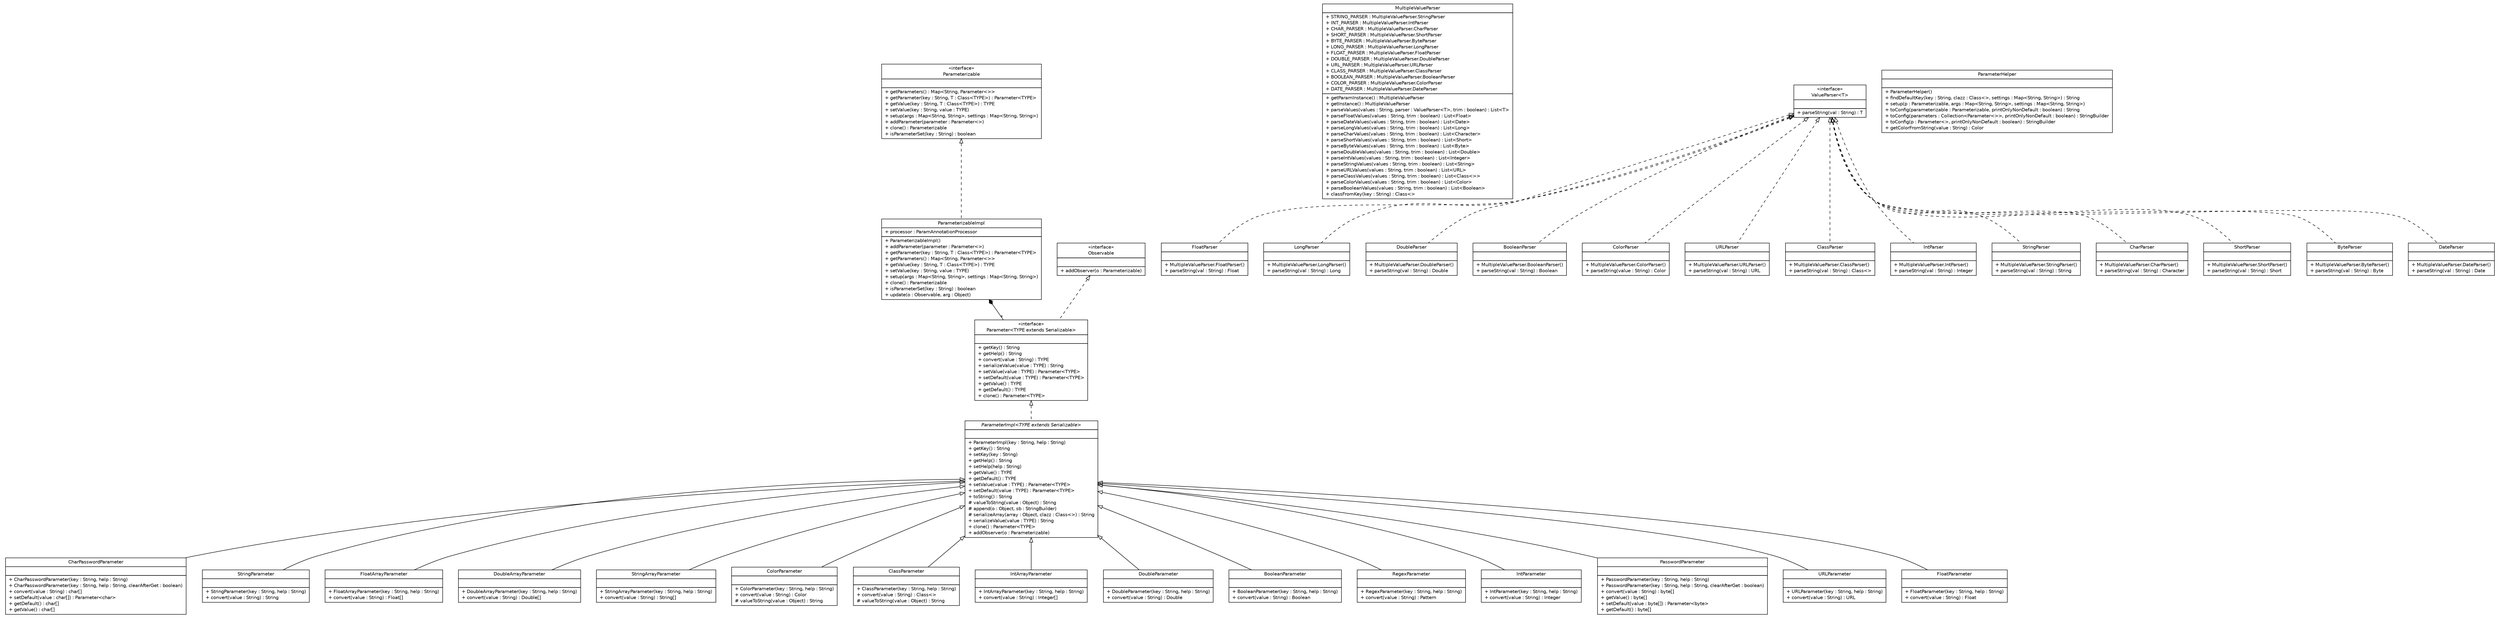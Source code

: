 #!/usr/local/bin/dot
#
# Class diagram 
# Generated by UMLGraph version R5_6 (http://www.umlgraph.org/)
#

digraph G {
	edge [fontname="Helvetica",fontsize=10,labelfontname="Helvetica",labelfontsize=10];
	node [fontname="Helvetica",fontsize=10,shape=plaintext];
	nodesep=0.25;
	ranksep=0.5;
	// com.vectorprint.configuration.parameters.ParameterImpl<TYPE extends java.io.Serializable>
	c0 [label=<<table title="com.vectorprint.configuration.parameters.ParameterImpl" border="0" cellborder="1" cellspacing="0" cellpadding="2" port="p" href="./ParameterImpl.html">
		<tr><td><table border="0" cellspacing="0" cellpadding="1">
<tr><td align="center" balign="center"><font face="Helvetica-Oblique"> ParameterImpl&lt;TYPE extends Serializable&gt; </font></td></tr>
		</table></td></tr>
		<tr><td><table border="0" cellspacing="0" cellpadding="1">
<tr><td align="left" balign="left">  </td></tr>
		</table></td></tr>
		<tr><td><table border="0" cellspacing="0" cellpadding="1">
<tr><td align="left" balign="left"> + ParameterImpl(key : String, help : String) </td></tr>
<tr><td align="left" balign="left"> + getKey() : String </td></tr>
<tr><td align="left" balign="left"> + setKey(key : String) </td></tr>
<tr><td align="left" balign="left"> + getHelp() : String </td></tr>
<tr><td align="left" balign="left"> + setHelp(help : String) </td></tr>
<tr><td align="left" balign="left"> + getValue() : TYPE </td></tr>
<tr><td align="left" balign="left"> + getDefault() : TYPE </td></tr>
<tr><td align="left" balign="left"> + setValue(value : TYPE) : Parameter&lt;TYPE&gt; </td></tr>
<tr><td align="left" balign="left"> + setDefault(value : TYPE) : Parameter&lt;TYPE&gt; </td></tr>
<tr><td align="left" balign="left"> + toString() : String </td></tr>
<tr><td align="left" balign="left"> # valueToString(value : Object) : String </td></tr>
<tr><td align="left" balign="left"> # append(o : Object, sb : StringBuilder) </td></tr>
<tr><td align="left" balign="left"> # serializeArray(array : Object, clazz : Class&lt;&gt;) : String </td></tr>
<tr><td align="left" balign="left"> + serializeValue(value : TYPE) : String </td></tr>
<tr><td align="left" balign="left"> + clone() : Parameter&lt;TYPE&gt; </td></tr>
<tr><td align="left" balign="left"> + addObserver(o : Parameterizable) </td></tr>
		</table></td></tr>
		</table>>, URL="./ParameterImpl.html", fontname="Helvetica", fontcolor="black", fontsize=10.0];
	// com.vectorprint.configuration.parameters.CharPasswordParameter
	c1 [label=<<table title="com.vectorprint.configuration.parameters.CharPasswordParameter" border="0" cellborder="1" cellspacing="0" cellpadding="2" port="p" href="./CharPasswordParameter.html">
		<tr><td><table border="0" cellspacing="0" cellpadding="1">
<tr><td align="center" balign="center"> CharPasswordParameter </td></tr>
		</table></td></tr>
		<tr><td><table border="0" cellspacing="0" cellpadding="1">
<tr><td align="left" balign="left">  </td></tr>
		</table></td></tr>
		<tr><td><table border="0" cellspacing="0" cellpadding="1">
<tr><td align="left" balign="left"> + CharPasswordParameter(key : String, help : String) </td></tr>
<tr><td align="left" balign="left"> + CharPasswordParameter(key : String, help : String, clearAfterGet : boolean) </td></tr>
<tr><td align="left" balign="left"> + convert(value : String) : char[] </td></tr>
<tr><td align="left" balign="left"> + setDefault(value : char[]) : Parameter&lt;char&gt; </td></tr>
<tr><td align="left" balign="left"> + getDefault() : char[] </td></tr>
<tr><td align="left" balign="left"> + getValue() : char[] </td></tr>
		</table></td></tr>
		</table>>, URL="./CharPasswordParameter.html", fontname="Helvetica", fontcolor="black", fontsize=10.0];
	// com.vectorprint.configuration.parameters.Parameter<TYPE extends java.io.Serializable>
	c2 [label=<<table title="com.vectorprint.configuration.parameters.Parameter" border="0" cellborder="1" cellspacing="0" cellpadding="2" port="p" href="./Parameter.html">
		<tr><td><table border="0" cellspacing="0" cellpadding="1">
<tr><td align="center" balign="center"> &#171;interface&#187; </td></tr>
<tr><td align="center" balign="center"> Parameter&lt;TYPE extends Serializable&gt; </td></tr>
		</table></td></tr>
		<tr><td><table border="0" cellspacing="0" cellpadding="1">
<tr><td align="left" balign="left">  </td></tr>
		</table></td></tr>
		<tr><td><table border="0" cellspacing="0" cellpadding="1">
<tr><td align="left" balign="left"> + getKey() : String </td></tr>
<tr><td align="left" balign="left"> + getHelp() : String </td></tr>
<tr><td align="left" balign="left"> + convert(value : String) : TYPE </td></tr>
<tr><td align="left" balign="left"> + serializeValue(value : TYPE) : String </td></tr>
<tr><td align="left" balign="left"> + setValue(value : TYPE) : Parameter&lt;TYPE&gt; </td></tr>
<tr><td align="left" balign="left"> + setDefault(value : TYPE) : Parameter&lt;TYPE&gt; </td></tr>
<tr><td align="left" balign="left"> + getValue() : TYPE </td></tr>
<tr><td align="left" balign="left"> + getDefault() : TYPE </td></tr>
<tr><td align="left" balign="left"> + clone() : Parameter&lt;TYPE&gt; </td></tr>
		</table></td></tr>
		</table>>, URL="./Parameter.html", fontname="Helvetica", fontcolor="black", fontsize=10.0];
	// com.vectorprint.configuration.parameters.StringParameter
	c3 [label=<<table title="com.vectorprint.configuration.parameters.StringParameter" border="0" cellborder="1" cellspacing="0" cellpadding="2" port="p" href="./StringParameter.html">
		<tr><td><table border="0" cellspacing="0" cellpadding="1">
<tr><td align="center" balign="center"> StringParameter </td></tr>
		</table></td></tr>
		<tr><td><table border="0" cellspacing="0" cellpadding="1">
<tr><td align="left" balign="left">  </td></tr>
		</table></td></tr>
		<tr><td><table border="0" cellspacing="0" cellpadding="1">
<tr><td align="left" balign="left"> + StringParameter(key : String, help : String) </td></tr>
<tr><td align="left" balign="left"> + convert(value : String) : String </td></tr>
		</table></td></tr>
		</table>>, URL="./StringParameter.html", fontname="Helvetica", fontcolor="black", fontsize=10.0];
	// com.vectorprint.configuration.parameters.FloatArrayParameter
	c4 [label=<<table title="com.vectorprint.configuration.parameters.FloatArrayParameter" border="0" cellborder="1" cellspacing="0" cellpadding="2" port="p" href="./FloatArrayParameter.html">
		<tr><td><table border="0" cellspacing="0" cellpadding="1">
<tr><td align="center" balign="center"> FloatArrayParameter </td></tr>
		</table></td></tr>
		<tr><td><table border="0" cellspacing="0" cellpadding="1">
<tr><td align="left" balign="left">  </td></tr>
		</table></td></tr>
		<tr><td><table border="0" cellspacing="0" cellpadding="1">
<tr><td align="left" balign="left"> + FloatArrayParameter(key : String, help : String) </td></tr>
<tr><td align="left" balign="left"> + convert(value : String) : Float[] </td></tr>
		</table></td></tr>
		</table>>, URL="./FloatArrayParameter.html", fontname="Helvetica", fontcolor="black", fontsize=10.0];
	// com.vectorprint.configuration.parameters.DoubleArrayParameter
	c5 [label=<<table title="com.vectorprint.configuration.parameters.DoubleArrayParameter" border="0" cellborder="1" cellspacing="0" cellpadding="2" port="p" href="./DoubleArrayParameter.html">
		<tr><td><table border="0" cellspacing="0" cellpadding="1">
<tr><td align="center" balign="center"> DoubleArrayParameter </td></tr>
		</table></td></tr>
		<tr><td><table border="0" cellspacing="0" cellpadding="1">
<tr><td align="left" balign="left">  </td></tr>
		</table></td></tr>
		<tr><td><table border="0" cellspacing="0" cellpadding="1">
<tr><td align="left" balign="left"> + DoubleArrayParameter(key : String, help : String) </td></tr>
<tr><td align="left" balign="left"> + convert(value : String) : Double[] </td></tr>
		</table></td></tr>
		</table>>, URL="./DoubleArrayParameter.html", fontname="Helvetica", fontcolor="black", fontsize=10.0];
	// com.vectorprint.configuration.parameters.ParameterizableImpl
	c6 [label=<<table title="com.vectorprint.configuration.parameters.ParameterizableImpl" border="0" cellborder="1" cellspacing="0" cellpadding="2" port="p" href="./ParameterizableImpl.html">
		<tr><td><table border="0" cellspacing="0" cellpadding="1">
<tr><td align="center" balign="center"> ParameterizableImpl </td></tr>
		</table></td></tr>
		<tr><td><table border="0" cellspacing="0" cellpadding="1">
<tr><td align="left" balign="left"> + processor : ParamAnnotationProcessor </td></tr>
		</table></td></tr>
		<tr><td><table border="0" cellspacing="0" cellpadding="1">
<tr><td align="left" balign="left"> + ParameterizableImpl() </td></tr>
<tr><td align="left" balign="left"> + addParameter(parameter : Parameter&lt;&gt;) </td></tr>
<tr><td align="left" balign="left"> + getParameter(key : String, T : Class&lt;TYPE&gt;) : Parameter&lt;TYPE&gt; </td></tr>
<tr><td align="left" balign="left"> + getParameters() : Map&lt;String, Parameter&lt;&gt;&gt; </td></tr>
<tr><td align="left" balign="left"> + getValue(key : String, T : Class&lt;TYPE&gt;) : TYPE </td></tr>
<tr><td align="left" balign="left"> + setValue(key : String, value : TYPE) </td></tr>
<tr><td align="left" balign="left"> + setup(args : Map&lt;String, String&gt;, settings : Map&lt;String, String&gt;) </td></tr>
<tr><td align="left" balign="left"> + clone() : Parameterizable </td></tr>
<tr><td align="left" balign="left"> + isParameterSet(key : String) : boolean </td></tr>
<tr><td align="left" balign="left"> + update(o : Observable, arg : Object) </td></tr>
		</table></td></tr>
		</table>>, URL="./ParameterizableImpl.html", fontname="Helvetica", fontcolor="black", fontsize=10.0];
	// com.vectorprint.configuration.parameters.MultipleValueParser
	c7 [label=<<table title="com.vectorprint.configuration.parameters.MultipleValueParser" border="0" cellborder="1" cellspacing="0" cellpadding="2" port="p" href="./MultipleValueParser.html">
		<tr><td><table border="0" cellspacing="0" cellpadding="1">
<tr><td align="center" balign="center"> MultipleValueParser </td></tr>
		</table></td></tr>
		<tr><td><table border="0" cellspacing="0" cellpadding="1">
<tr><td align="left" balign="left"> + STRING_PARSER : MultipleValueParser.StringParser </td></tr>
<tr><td align="left" balign="left"> + INT_PARSER : MultipleValueParser.IntParser </td></tr>
<tr><td align="left" balign="left"> + CHAR_PARSER : MultipleValueParser.CharParser </td></tr>
<tr><td align="left" balign="left"> + SHORT_PARSER : MultipleValueParser.ShortParser </td></tr>
<tr><td align="left" balign="left"> + BYTE_PARSER : MultipleValueParser.ByteParser </td></tr>
<tr><td align="left" balign="left"> + LONG_PARSER : MultipleValueParser.LongParser </td></tr>
<tr><td align="left" balign="left"> + FLOAT_PARSER : MultipleValueParser.FloatParser </td></tr>
<tr><td align="left" balign="left"> + DOUBLE_PARSER : MultipleValueParser.DoubleParser </td></tr>
<tr><td align="left" balign="left"> + URL_PARSER : MultipleValueParser.URLParser </td></tr>
<tr><td align="left" balign="left"> + CLASS_PARSER : MultipleValueParser.ClassParser </td></tr>
<tr><td align="left" balign="left"> + BOOLEAN_PARSER : MultipleValueParser.BooleanParser </td></tr>
<tr><td align="left" balign="left"> + COLOR_PARSER : MultipleValueParser.ColorParser </td></tr>
<tr><td align="left" balign="left"> + DATE_PARSER : MultipleValueParser.DateParser </td></tr>
		</table></td></tr>
		<tr><td><table border="0" cellspacing="0" cellpadding="1">
<tr><td align="left" balign="left"> + getParamInstance() : MultipleValueParser </td></tr>
<tr><td align="left" balign="left"> + getInstance() : MultipleValueParser </td></tr>
<tr><td align="left" balign="left"> + parseValues(values : String, parser : ValueParser&lt;T&gt;, trim : boolean) : List&lt;T&gt; </td></tr>
<tr><td align="left" balign="left"> + parseFloatValues(values : String, trim : boolean) : List&lt;Float&gt; </td></tr>
<tr><td align="left" balign="left"> + parseDateValues(values : String, trim : boolean) : List&lt;Date&gt; </td></tr>
<tr><td align="left" balign="left"> + parseLongValues(values : String, trim : boolean) : List&lt;Long&gt; </td></tr>
<tr><td align="left" balign="left"> + parseCharValues(values : String, trim : boolean) : List&lt;Character&gt; </td></tr>
<tr><td align="left" balign="left"> + parseShortValues(values : String, trim : boolean) : List&lt;Short&gt; </td></tr>
<tr><td align="left" balign="left"> + parseByteValues(values : String, trim : boolean) : List&lt;Byte&gt; </td></tr>
<tr><td align="left" balign="left"> + parseDoubleValues(values : String, trim : boolean) : List&lt;Double&gt; </td></tr>
<tr><td align="left" balign="left"> + parseIntValues(values : String, trim : boolean) : List&lt;Integer&gt; </td></tr>
<tr><td align="left" balign="left"> + parseStringValues(values : String, trim : boolean) : List&lt;String&gt; </td></tr>
<tr><td align="left" balign="left"> + parseURLValues(values : String, trim : boolean) : List&lt;URL&gt; </td></tr>
<tr><td align="left" balign="left"> + parseClassValues(values : String, trim : boolean) : List&lt;Class&lt;&gt;&gt; </td></tr>
<tr><td align="left" balign="left"> + parseColorValues(values : String, trim : boolean) : List&lt;Color&gt; </td></tr>
<tr><td align="left" balign="left"> + parseBooleanValues(values : String, trim : boolean) : List&lt;Boolean&gt; </td></tr>
<tr><td align="left" balign="left"> + classFromKey(key : String) : Class&lt;&gt; </td></tr>
		</table></td></tr>
		</table>>, URL="./MultipleValueParser.html", fontname="Helvetica", fontcolor="black", fontsize=10.0];
	// com.vectorprint.configuration.parameters.MultipleValueParser.FloatParser
	c8 [label=<<table title="com.vectorprint.configuration.parameters.MultipleValueParser.FloatParser" border="0" cellborder="1" cellspacing="0" cellpadding="2" port="p" href="./MultipleValueParser.FloatParser.html">
		<tr><td><table border="0" cellspacing="0" cellpadding="1">
<tr><td align="center" balign="center"> FloatParser </td></tr>
		</table></td></tr>
		<tr><td><table border="0" cellspacing="0" cellpadding="1">
<tr><td align="left" balign="left">  </td></tr>
		</table></td></tr>
		<tr><td><table border="0" cellspacing="0" cellpadding="1">
<tr><td align="left" balign="left"> + MultipleValueParser.FloatParser() </td></tr>
<tr><td align="left" balign="left"> + parseString(val : String) : Float </td></tr>
		</table></td></tr>
		</table>>, URL="./MultipleValueParser.FloatParser.html", fontname="Helvetica", fontcolor="black", fontsize=10.0];
	// com.vectorprint.configuration.parameters.MultipleValueParser.LongParser
	c9 [label=<<table title="com.vectorprint.configuration.parameters.MultipleValueParser.LongParser" border="0" cellborder="1" cellspacing="0" cellpadding="2" port="p" href="./MultipleValueParser.LongParser.html">
		<tr><td><table border="0" cellspacing="0" cellpadding="1">
<tr><td align="center" balign="center"> LongParser </td></tr>
		</table></td></tr>
		<tr><td><table border="0" cellspacing="0" cellpadding="1">
<tr><td align="left" balign="left">  </td></tr>
		</table></td></tr>
		<tr><td><table border="0" cellspacing="0" cellpadding="1">
<tr><td align="left" balign="left"> + MultipleValueParser.LongParser() </td></tr>
<tr><td align="left" balign="left"> + parseString(val : String) : Long </td></tr>
		</table></td></tr>
		</table>>, URL="./MultipleValueParser.LongParser.html", fontname="Helvetica", fontcolor="black", fontsize=10.0];
	// com.vectorprint.configuration.parameters.MultipleValueParser.DoubleParser
	c10 [label=<<table title="com.vectorprint.configuration.parameters.MultipleValueParser.DoubleParser" border="0" cellborder="1" cellspacing="0" cellpadding="2" port="p" href="./MultipleValueParser.DoubleParser.html">
		<tr><td><table border="0" cellspacing="0" cellpadding="1">
<tr><td align="center" balign="center"> DoubleParser </td></tr>
		</table></td></tr>
		<tr><td><table border="0" cellspacing="0" cellpadding="1">
<tr><td align="left" balign="left">  </td></tr>
		</table></td></tr>
		<tr><td><table border="0" cellspacing="0" cellpadding="1">
<tr><td align="left" balign="left"> + MultipleValueParser.DoubleParser() </td></tr>
<tr><td align="left" balign="left"> + parseString(val : String) : Double </td></tr>
		</table></td></tr>
		</table>>, URL="./MultipleValueParser.DoubleParser.html", fontname="Helvetica", fontcolor="black", fontsize=10.0];
	// com.vectorprint.configuration.parameters.MultipleValueParser.BooleanParser
	c11 [label=<<table title="com.vectorprint.configuration.parameters.MultipleValueParser.BooleanParser" border="0" cellborder="1" cellspacing="0" cellpadding="2" port="p" href="./MultipleValueParser.BooleanParser.html">
		<tr><td><table border="0" cellspacing="0" cellpadding="1">
<tr><td align="center" balign="center"> BooleanParser </td></tr>
		</table></td></tr>
		<tr><td><table border="0" cellspacing="0" cellpadding="1">
<tr><td align="left" balign="left">  </td></tr>
		</table></td></tr>
		<tr><td><table border="0" cellspacing="0" cellpadding="1">
<tr><td align="left" balign="left"> + MultipleValueParser.BooleanParser() </td></tr>
<tr><td align="left" balign="left"> + parseString(val : String) : Boolean </td></tr>
		</table></td></tr>
		</table>>, URL="./MultipleValueParser.BooleanParser.html", fontname="Helvetica", fontcolor="black", fontsize=10.0];
	// com.vectorprint.configuration.parameters.MultipleValueParser.ColorParser
	c12 [label=<<table title="com.vectorprint.configuration.parameters.MultipleValueParser.ColorParser" border="0" cellborder="1" cellspacing="0" cellpadding="2" port="p" href="./MultipleValueParser.ColorParser.html">
		<tr><td><table border="0" cellspacing="0" cellpadding="1">
<tr><td align="center" balign="center"> ColorParser </td></tr>
		</table></td></tr>
		<tr><td><table border="0" cellspacing="0" cellpadding="1">
<tr><td align="left" balign="left">  </td></tr>
		</table></td></tr>
		<tr><td><table border="0" cellspacing="0" cellpadding="1">
<tr><td align="left" balign="left"> + MultipleValueParser.ColorParser() </td></tr>
<tr><td align="left" balign="left"> + parseString(value : String) : Color </td></tr>
		</table></td></tr>
		</table>>, URL="./MultipleValueParser.ColorParser.html", fontname="Helvetica", fontcolor="black", fontsize=10.0];
	// com.vectorprint.configuration.parameters.MultipleValueParser.URLParser
	c13 [label=<<table title="com.vectorprint.configuration.parameters.MultipleValueParser.URLParser" border="0" cellborder="1" cellspacing="0" cellpadding="2" port="p" href="./MultipleValueParser.URLParser.html">
		<tr><td><table border="0" cellspacing="0" cellpadding="1">
<tr><td align="center" balign="center"> URLParser </td></tr>
		</table></td></tr>
		<tr><td><table border="0" cellspacing="0" cellpadding="1">
<tr><td align="left" balign="left">  </td></tr>
		</table></td></tr>
		<tr><td><table border="0" cellspacing="0" cellpadding="1">
<tr><td align="left" balign="left"> + MultipleValueParser.URLParser() </td></tr>
<tr><td align="left" balign="left"> + parseString(val : String) : URL </td></tr>
		</table></td></tr>
		</table>>, URL="./MultipleValueParser.URLParser.html", fontname="Helvetica", fontcolor="black", fontsize=10.0];
	// com.vectorprint.configuration.parameters.MultipleValueParser.ClassParser
	c14 [label=<<table title="com.vectorprint.configuration.parameters.MultipleValueParser.ClassParser" border="0" cellborder="1" cellspacing="0" cellpadding="2" port="p" href="./MultipleValueParser.ClassParser.html">
		<tr><td><table border="0" cellspacing="0" cellpadding="1">
<tr><td align="center" balign="center"> ClassParser </td></tr>
		</table></td></tr>
		<tr><td><table border="0" cellspacing="0" cellpadding="1">
<tr><td align="left" balign="left">  </td></tr>
		</table></td></tr>
		<tr><td><table border="0" cellspacing="0" cellpadding="1">
<tr><td align="left" balign="left"> + MultipleValueParser.ClassParser() </td></tr>
<tr><td align="left" balign="left"> + parseString(val : String) : Class&lt;&gt; </td></tr>
		</table></td></tr>
		</table>>, URL="./MultipleValueParser.ClassParser.html", fontname="Helvetica", fontcolor="black", fontsize=10.0];
	// com.vectorprint.configuration.parameters.MultipleValueParser.IntParser
	c15 [label=<<table title="com.vectorprint.configuration.parameters.MultipleValueParser.IntParser" border="0" cellborder="1" cellspacing="0" cellpadding="2" port="p" href="./MultipleValueParser.IntParser.html">
		<tr><td><table border="0" cellspacing="0" cellpadding="1">
<tr><td align="center" balign="center"> IntParser </td></tr>
		</table></td></tr>
		<tr><td><table border="0" cellspacing="0" cellpadding="1">
<tr><td align="left" balign="left">  </td></tr>
		</table></td></tr>
		<tr><td><table border="0" cellspacing="0" cellpadding="1">
<tr><td align="left" balign="left"> + MultipleValueParser.IntParser() </td></tr>
<tr><td align="left" balign="left"> + parseString(val : String) : Integer </td></tr>
		</table></td></tr>
		</table>>, URL="./MultipleValueParser.IntParser.html", fontname="Helvetica", fontcolor="black", fontsize=10.0];
	// com.vectorprint.configuration.parameters.MultipleValueParser.StringParser
	c16 [label=<<table title="com.vectorprint.configuration.parameters.MultipleValueParser.StringParser" border="0" cellborder="1" cellspacing="0" cellpadding="2" port="p" href="./MultipleValueParser.StringParser.html">
		<tr><td><table border="0" cellspacing="0" cellpadding="1">
<tr><td align="center" balign="center"> StringParser </td></tr>
		</table></td></tr>
		<tr><td><table border="0" cellspacing="0" cellpadding="1">
<tr><td align="left" balign="left">  </td></tr>
		</table></td></tr>
		<tr><td><table border="0" cellspacing="0" cellpadding="1">
<tr><td align="left" balign="left"> + MultipleValueParser.StringParser() </td></tr>
<tr><td align="left" balign="left"> + parseString(val : String) : String </td></tr>
		</table></td></tr>
		</table>>, URL="./MultipleValueParser.StringParser.html", fontname="Helvetica", fontcolor="black", fontsize=10.0];
	// com.vectorprint.configuration.parameters.MultipleValueParser.CharParser
	c17 [label=<<table title="com.vectorprint.configuration.parameters.MultipleValueParser.CharParser" border="0" cellborder="1" cellspacing="0" cellpadding="2" port="p" href="./MultipleValueParser.CharParser.html">
		<tr><td><table border="0" cellspacing="0" cellpadding="1">
<tr><td align="center" balign="center"> CharParser </td></tr>
		</table></td></tr>
		<tr><td><table border="0" cellspacing="0" cellpadding="1">
<tr><td align="left" balign="left">  </td></tr>
		</table></td></tr>
		<tr><td><table border="0" cellspacing="0" cellpadding="1">
<tr><td align="left" balign="left"> + MultipleValueParser.CharParser() </td></tr>
<tr><td align="left" balign="left"> + parseString(val : String) : Character </td></tr>
		</table></td></tr>
		</table>>, URL="./MultipleValueParser.CharParser.html", fontname="Helvetica", fontcolor="black", fontsize=10.0];
	// com.vectorprint.configuration.parameters.MultipleValueParser.ShortParser
	c18 [label=<<table title="com.vectorprint.configuration.parameters.MultipleValueParser.ShortParser" border="0" cellborder="1" cellspacing="0" cellpadding="2" port="p" href="./MultipleValueParser.ShortParser.html">
		<tr><td><table border="0" cellspacing="0" cellpadding="1">
<tr><td align="center" balign="center"> ShortParser </td></tr>
		</table></td></tr>
		<tr><td><table border="0" cellspacing="0" cellpadding="1">
<tr><td align="left" balign="left">  </td></tr>
		</table></td></tr>
		<tr><td><table border="0" cellspacing="0" cellpadding="1">
<tr><td align="left" balign="left"> + MultipleValueParser.ShortParser() </td></tr>
<tr><td align="left" balign="left"> + parseString(val : String) : Short </td></tr>
		</table></td></tr>
		</table>>, URL="./MultipleValueParser.ShortParser.html", fontname="Helvetica", fontcolor="black", fontsize=10.0];
	// com.vectorprint.configuration.parameters.MultipleValueParser.ByteParser
	c19 [label=<<table title="com.vectorprint.configuration.parameters.MultipleValueParser.ByteParser" border="0" cellborder="1" cellspacing="0" cellpadding="2" port="p" href="./MultipleValueParser.ByteParser.html">
		<tr><td><table border="0" cellspacing="0" cellpadding="1">
<tr><td align="center" balign="center"> ByteParser </td></tr>
		</table></td></tr>
		<tr><td><table border="0" cellspacing="0" cellpadding="1">
<tr><td align="left" balign="left">  </td></tr>
		</table></td></tr>
		<tr><td><table border="0" cellspacing="0" cellpadding="1">
<tr><td align="left" balign="left"> + MultipleValueParser.ByteParser() </td></tr>
<tr><td align="left" balign="left"> + parseString(val : String) : Byte </td></tr>
		</table></td></tr>
		</table>>, URL="./MultipleValueParser.ByteParser.html", fontname="Helvetica", fontcolor="black", fontsize=10.0];
	// com.vectorprint.configuration.parameters.MultipleValueParser.DateParser
	c20 [label=<<table title="com.vectorprint.configuration.parameters.MultipleValueParser.DateParser" border="0" cellborder="1" cellspacing="0" cellpadding="2" port="p" href="./MultipleValueParser.DateParser.html">
		<tr><td><table border="0" cellspacing="0" cellpadding="1">
<tr><td align="center" balign="center"> DateParser </td></tr>
		</table></td></tr>
		<tr><td><table border="0" cellspacing="0" cellpadding="1">
<tr><td align="left" balign="left">  </td></tr>
		</table></td></tr>
		<tr><td><table border="0" cellspacing="0" cellpadding="1">
<tr><td align="left" balign="left"> + MultipleValueParser.DateParser() </td></tr>
<tr><td align="left" balign="left"> + parseString(val : String) : Date </td></tr>
		</table></td></tr>
		</table>>, URL="./MultipleValueParser.DateParser.html", fontname="Helvetica", fontcolor="black", fontsize=10.0];
	// com.vectorprint.configuration.parameters.StringArrayParameter
	c21 [label=<<table title="com.vectorprint.configuration.parameters.StringArrayParameter" border="0" cellborder="1" cellspacing="0" cellpadding="2" port="p" href="./StringArrayParameter.html">
		<tr><td><table border="0" cellspacing="0" cellpadding="1">
<tr><td align="center" balign="center"> StringArrayParameter </td></tr>
		</table></td></tr>
		<tr><td><table border="0" cellspacing="0" cellpadding="1">
<tr><td align="left" balign="left">  </td></tr>
		</table></td></tr>
		<tr><td><table border="0" cellspacing="0" cellpadding="1">
<tr><td align="left" balign="left"> + StringArrayParameter(key : String, help : String) </td></tr>
<tr><td align="left" balign="left"> + convert(value : String) : String[] </td></tr>
		</table></td></tr>
		</table>>, URL="./StringArrayParameter.html", fontname="Helvetica", fontcolor="black", fontsize=10.0];
	// com.vectorprint.configuration.parameters.ColorParameter
	c22 [label=<<table title="com.vectorprint.configuration.parameters.ColorParameter" border="0" cellborder="1" cellspacing="0" cellpadding="2" port="p" href="./ColorParameter.html">
		<tr><td><table border="0" cellspacing="0" cellpadding="1">
<tr><td align="center" balign="center"> ColorParameter </td></tr>
		</table></td></tr>
		<tr><td><table border="0" cellspacing="0" cellpadding="1">
<tr><td align="left" balign="left">  </td></tr>
		</table></td></tr>
		<tr><td><table border="0" cellspacing="0" cellpadding="1">
<tr><td align="left" balign="left"> + ColorParameter(key : String, help : String) </td></tr>
<tr><td align="left" balign="left"> + convert(value : String) : Color </td></tr>
<tr><td align="left" balign="left"> # valueToString(value : Object) : String </td></tr>
		</table></td></tr>
		</table>>, URL="./ColorParameter.html", fontname="Helvetica", fontcolor="black", fontsize=10.0];
	// com.vectorprint.configuration.parameters.ValueParser<T>
	c23 [label=<<table title="com.vectorprint.configuration.parameters.ValueParser" border="0" cellborder="1" cellspacing="0" cellpadding="2" port="p" href="./ValueParser.html">
		<tr><td><table border="0" cellspacing="0" cellpadding="1">
<tr><td align="center" balign="center"> &#171;interface&#187; </td></tr>
<tr><td align="center" balign="center"> ValueParser&lt;T&gt; </td></tr>
		</table></td></tr>
		<tr><td><table border="0" cellspacing="0" cellpadding="1">
<tr><td align="left" balign="left">  </td></tr>
		</table></td></tr>
		<tr><td><table border="0" cellspacing="0" cellpadding="1">
<tr><td align="left" balign="left"> + parseString(val : String) : T </td></tr>
		</table></td></tr>
		</table>>, URL="./ValueParser.html", fontname="Helvetica", fontcolor="black", fontsize=10.0];
	// com.vectorprint.configuration.parameters.ClassParameter
	c24 [label=<<table title="com.vectorprint.configuration.parameters.ClassParameter" border="0" cellborder="1" cellspacing="0" cellpadding="2" port="p" href="./ClassParameter.html">
		<tr><td><table border="0" cellspacing="0" cellpadding="1">
<tr><td align="center" balign="center"> ClassParameter </td></tr>
		</table></td></tr>
		<tr><td><table border="0" cellspacing="0" cellpadding="1">
<tr><td align="left" balign="left">  </td></tr>
		</table></td></tr>
		<tr><td><table border="0" cellspacing="0" cellpadding="1">
<tr><td align="left" balign="left"> + ClassParameter(key : String, help : String) </td></tr>
<tr><td align="left" balign="left"> + convert(value : String) : Class&lt;&gt; </td></tr>
<tr><td align="left" balign="left"> # valueToString(value : Object) : String </td></tr>
		</table></td></tr>
		</table>>, URL="./ClassParameter.html", fontname="Helvetica", fontcolor="black", fontsize=10.0];
	// com.vectorprint.configuration.parameters.Parameterizable
	c25 [label=<<table title="com.vectorprint.configuration.parameters.Parameterizable" border="0" cellborder="1" cellspacing="0" cellpadding="2" port="p" href="./Parameterizable.html">
		<tr><td><table border="0" cellspacing="0" cellpadding="1">
<tr><td align="center" balign="center"> &#171;interface&#187; </td></tr>
<tr><td align="center" balign="center"> Parameterizable </td></tr>
		</table></td></tr>
		<tr><td><table border="0" cellspacing="0" cellpadding="1">
<tr><td align="left" balign="left">  </td></tr>
		</table></td></tr>
		<tr><td><table border="0" cellspacing="0" cellpadding="1">
<tr><td align="left" balign="left"> + getParameters() : Map&lt;String, Parameter&lt;&gt;&gt; </td></tr>
<tr><td align="left" balign="left"> + getParameter(key : String, T : Class&lt;TYPE&gt;) : Parameter&lt;TYPE&gt; </td></tr>
<tr><td align="left" balign="left"> + getValue(key : String, T : Class&lt;TYPE&gt;) : TYPE </td></tr>
<tr><td align="left" balign="left"> + setValue(key : String, value : TYPE) </td></tr>
<tr><td align="left" balign="left"> + setup(args : Map&lt;String, String&gt;, settings : Map&lt;String, String&gt;) </td></tr>
<tr><td align="left" balign="left"> + addParameter(parameter : Parameter&lt;&gt;) </td></tr>
<tr><td align="left" balign="left"> + clone() : Parameterizable </td></tr>
<tr><td align="left" balign="left"> + isParameterSet(key : String) : boolean </td></tr>
		</table></td></tr>
		</table>>, URL="./Parameterizable.html", fontname="Helvetica", fontcolor="black", fontsize=10.0];
	// com.vectorprint.configuration.parameters.IntArrayParameter
	c26 [label=<<table title="com.vectorprint.configuration.parameters.IntArrayParameter" border="0" cellborder="1" cellspacing="0" cellpadding="2" port="p" href="./IntArrayParameter.html">
		<tr><td><table border="0" cellspacing="0" cellpadding="1">
<tr><td align="center" balign="center"> IntArrayParameter </td></tr>
		</table></td></tr>
		<tr><td><table border="0" cellspacing="0" cellpadding="1">
<tr><td align="left" balign="left">  </td></tr>
		</table></td></tr>
		<tr><td><table border="0" cellspacing="0" cellpadding="1">
<tr><td align="left" balign="left"> + IntArrayParameter(key : String, help : String) </td></tr>
<tr><td align="left" balign="left"> + convert(value : String) : Integer[] </td></tr>
		</table></td></tr>
		</table>>, URL="./IntArrayParameter.html", fontname="Helvetica", fontcolor="black", fontsize=10.0];
	// com.vectorprint.configuration.parameters.DoubleParameter
	c27 [label=<<table title="com.vectorprint.configuration.parameters.DoubleParameter" border="0" cellborder="1" cellspacing="0" cellpadding="2" port="p" href="./DoubleParameter.html">
		<tr><td><table border="0" cellspacing="0" cellpadding="1">
<tr><td align="center" balign="center"> DoubleParameter </td></tr>
		</table></td></tr>
		<tr><td><table border="0" cellspacing="0" cellpadding="1">
<tr><td align="left" balign="left">  </td></tr>
		</table></td></tr>
		<tr><td><table border="0" cellspacing="0" cellpadding="1">
<tr><td align="left" balign="left"> + DoubleParameter(key : String, help : String) </td></tr>
<tr><td align="left" balign="left"> + convert(value : String) : Double </td></tr>
		</table></td></tr>
		</table>>, URL="./DoubleParameter.html", fontname="Helvetica", fontcolor="black", fontsize=10.0];
	// com.vectorprint.configuration.parameters.BooleanParameter
	c28 [label=<<table title="com.vectorprint.configuration.parameters.BooleanParameter" border="0" cellborder="1" cellspacing="0" cellpadding="2" port="p" href="./BooleanParameter.html">
		<tr><td><table border="0" cellspacing="0" cellpadding="1">
<tr><td align="center" balign="center"> BooleanParameter </td></tr>
		</table></td></tr>
		<tr><td><table border="0" cellspacing="0" cellpadding="1">
<tr><td align="left" balign="left">  </td></tr>
		</table></td></tr>
		<tr><td><table border="0" cellspacing="0" cellpadding="1">
<tr><td align="left" balign="left"> + BooleanParameter(key : String, help : String) </td></tr>
<tr><td align="left" balign="left"> + convert(value : String) : Boolean </td></tr>
		</table></td></tr>
		</table>>, URL="./BooleanParameter.html", fontname="Helvetica", fontcolor="black", fontsize=10.0];
	// com.vectorprint.configuration.parameters.RegexParameter
	c29 [label=<<table title="com.vectorprint.configuration.parameters.RegexParameter" border="0" cellborder="1" cellspacing="0" cellpadding="2" port="p" href="./RegexParameter.html">
		<tr><td><table border="0" cellspacing="0" cellpadding="1">
<tr><td align="center" balign="center"> RegexParameter </td></tr>
		</table></td></tr>
		<tr><td><table border="0" cellspacing="0" cellpadding="1">
<tr><td align="left" balign="left">  </td></tr>
		</table></td></tr>
		<tr><td><table border="0" cellspacing="0" cellpadding="1">
<tr><td align="left" balign="left"> + RegexParameter(key : String, help : String) </td></tr>
<tr><td align="left" balign="left"> + convert(value : String) : Pattern </td></tr>
		</table></td></tr>
		</table>>, URL="./RegexParameter.html", fontname="Helvetica", fontcolor="black", fontsize=10.0];
	// com.vectorprint.configuration.parameters.ParameterHelper
	c30 [label=<<table title="com.vectorprint.configuration.parameters.ParameterHelper" border="0" cellborder="1" cellspacing="0" cellpadding="2" port="p" href="./ParameterHelper.html">
		<tr><td><table border="0" cellspacing="0" cellpadding="1">
<tr><td align="center" balign="center"> ParameterHelper </td></tr>
		</table></td></tr>
		<tr><td><table border="0" cellspacing="0" cellpadding="1">
<tr><td align="left" balign="left">  </td></tr>
		</table></td></tr>
		<tr><td><table border="0" cellspacing="0" cellpadding="1">
<tr><td align="left" balign="left"> + ParameterHelper() </td></tr>
<tr><td align="left" balign="left"> + findDefaultKey(key : String, clazz : Class&lt;&gt;, settings : Map&lt;String, String&gt;) : String </td></tr>
<tr><td align="left" balign="left"> + setup(p : Parameterizable, args : Map&lt;String, String&gt;, settings : Map&lt;String, String&gt;) </td></tr>
<tr><td align="left" balign="left"> + toConfig(parameterizable : Parameterizable, printOnlyNonDefault : boolean) : String </td></tr>
<tr><td align="left" balign="left"> + toConfig(parameters : Collection&lt;Parameter&lt;&gt;&gt;, printOnlyNonDefault : boolean) : StringBuilder </td></tr>
<tr><td align="left" balign="left"> + toConfig(p : Parameter&lt;&gt;, printOnlyNonDefault : boolean) : StringBuilder </td></tr>
<tr><td align="left" balign="left"> + getColorFromString(value : String) : Color </td></tr>
		</table></td></tr>
		</table>>, URL="./ParameterHelper.html", fontname="Helvetica", fontcolor="black", fontsize=10.0];
	// com.vectorprint.configuration.parameters.IntParameter
	c31 [label=<<table title="com.vectorprint.configuration.parameters.IntParameter" border="0" cellborder="1" cellspacing="0" cellpadding="2" port="p" href="./IntParameter.html">
		<tr><td><table border="0" cellspacing="0" cellpadding="1">
<tr><td align="center" balign="center"> IntParameter </td></tr>
		</table></td></tr>
		<tr><td><table border="0" cellspacing="0" cellpadding="1">
<tr><td align="left" balign="left">  </td></tr>
		</table></td></tr>
		<tr><td><table border="0" cellspacing="0" cellpadding="1">
<tr><td align="left" balign="left"> + IntParameter(key : String, help : String) </td></tr>
<tr><td align="left" balign="left"> + convert(value : String) : Integer </td></tr>
		</table></td></tr>
		</table>>, URL="./IntParameter.html", fontname="Helvetica", fontcolor="black", fontsize=10.0];
	// com.vectorprint.configuration.parameters.PasswordParameter
	c32 [label=<<table title="com.vectorprint.configuration.parameters.PasswordParameter" border="0" cellborder="1" cellspacing="0" cellpadding="2" port="p" href="./PasswordParameter.html">
		<tr><td><table border="0" cellspacing="0" cellpadding="1">
<tr><td align="center" balign="center"> PasswordParameter </td></tr>
		</table></td></tr>
		<tr><td><table border="0" cellspacing="0" cellpadding="1">
<tr><td align="left" balign="left">  </td></tr>
		</table></td></tr>
		<tr><td><table border="0" cellspacing="0" cellpadding="1">
<tr><td align="left" balign="left"> + PasswordParameter(key : String, help : String) </td></tr>
<tr><td align="left" balign="left"> + PasswordParameter(key : String, help : String, clearAfterGet : boolean) </td></tr>
<tr><td align="left" balign="left"> + convert(value : String) : byte[] </td></tr>
<tr><td align="left" balign="left"> + getValue() : byte[] </td></tr>
<tr><td align="left" balign="left"> + setDefault(value : byte[]) : Parameter&lt;byte&gt; </td></tr>
<tr><td align="left" balign="left"> + getDefault() : byte[] </td></tr>
		</table></td></tr>
		</table>>, URL="./PasswordParameter.html", fontname="Helvetica", fontcolor="black", fontsize=10.0];
	// com.vectorprint.configuration.parameters.Observable
	c33 [label=<<table title="com.vectorprint.configuration.parameters.Observable" border="0" cellborder="1" cellspacing="0" cellpadding="2" port="p" href="./Observable.html">
		<tr><td><table border="0" cellspacing="0" cellpadding="1">
<tr><td align="center" balign="center"> &#171;interface&#187; </td></tr>
<tr><td align="center" balign="center"> Observable </td></tr>
		</table></td></tr>
		<tr><td><table border="0" cellspacing="0" cellpadding="1">
<tr><td align="left" balign="left">  </td></tr>
		</table></td></tr>
		<tr><td><table border="0" cellspacing="0" cellpadding="1">
<tr><td align="left" balign="left"> + addObserver(o : Parameterizable) </td></tr>
		</table></td></tr>
		</table>>, URL="./Observable.html", fontname="Helvetica", fontcolor="black", fontsize=10.0];
	// com.vectorprint.configuration.parameters.URLParameter
	c34 [label=<<table title="com.vectorprint.configuration.parameters.URLParameter" border="0" cellborder="1" cellspacing="0" cellpadding="2" port="p" href="./URLParameter.html">
		<tr><td><table border="0" cellspacing="0" cellpadding="1">
<tr><td align="center" balign="center"> URLParameter </td></tr>
		</table></td></tr>
		<tr><td><table border="0" cellspacing="0" cellpadding="1">
<tr><td align="left" balign="left">  </td></tr>
		</table></td></tr>
		<tr><td><table border="0" cellspacing="0" cellpadding="1">
<tr><td align="left" balign="left"> + URLParameter(key : String, help : String) </td></tr>
<tr><td align="left" balign="left"> + convert(value : String) : URL </td></tr>
		</table></td></tr>
		</table>>, URL="./URLParameter.html", fontname="Helvetica", fontcolor="black", fontsize=10.0];
	// com.vectorprint.configuration.parameters.FloatParameter
	c35 [label=<<table title="com.vectorprint.configuration.parameters.FloatParameter" border="0" cellborder="1" cellspacing="0" cellpadding="2" port="p" href="./FloatParameter.html">
		<tr><td><table border="0" cellspacing="0" cellpadding="1">
<tr><td align="center" balign="center"> FloatParameter </td></tr>
		</table></td></tr>
		<tr><td><table border="0" cellspacing="0" cellpadding="1">
<tr><td align="left" balign="left">  </td></tr>
		</table></td></tr>
		<tr><td><table border="0" cellspacing="0" cellpadding="1">
<tr><td align="left" balign="left"> + FloatParameter(key : String, help : String) </td></tr>
<tr><td align="left" balign="left"> + convert(value : String) : Float </td></tr>
		</table></td></tr>
		</table>>, URL="./FloatParameter.html", fontname="Helvetica", fontcolor="black", fontsize=10.0];
	//com.vectorprint.configuration.parameters.ParameterImpl<TYPE extends java.io.Serializable> implements com.vectorprint.configuration.parameters.Parameter<TYPE extends java.io.Serializable>
	c2:p -> c0:p [dir=back,arrowtail=empty,style=dashed];
	//com.vectorprint.configuration.parameters.CharPasswordParameter extends com.vectorprint.configuration.parameters.ParameterImpl<char[]>
	c0:p -> c1:p [dir=back,arrowtail=empty];
	//com.vectorprint.configuration.parameters.Parameter<TYPE extends java.io.Serializable> implements com.vectorprint.configuration.parameters.Observable
	c33:p -> c2:p [dir=back,arrowtail=empty,style=dashed];
	//com.vectorprint.configuration.parameters.StringParameter extends com.vectorprint.configuration.parameters.ParameterImpl<java.lang.String>
	c0:p -> c3:p [dir=back,arrowtail=empty];
	//com.vectorprint.configuration.parameters.FloatArrayParameter extends com.vectorprint.configuration.parameters.ParameterImpl<java.lang.Float[]>
	c0:p -> c4:p [dir=back,arrowtail=empty];
	//com.vectorprint.configuration.parameters.DoubleArrayParameter extends com.vectorprint.configuration.parameters.ParameterImpl<java.lang.Double[]>
	c0:p -> c5:p [dir=back,arrowtail=empty];
	//com.vectorprint.configuration.parameters.ParameterizableImpl implements com.vectorprint.configuration.parameters.Parameterizable
	c25:p -> c6:p [dir=back,arrowtail=empty,style=dashed];
	//com.vectorprint.configuration.parameters.MultipleValueParser.FloatParser implements com.vectorprint.configuration.parameters.ValueParser<T>
	c23:p -> c8:p [dir=back,arrowtail=empty,style=dashed];
	//com.vectorprint.configuration.parameters.MultipleValueParser.LongParser implements com.vectorprint.configuration.parameters.ValueParser<T>
	c23:p -> c9:p [dir=back,arrowtail=empty,style=dashed];
	//com.vectorprint.configuration.parameters.MultipleValueParser.DoubleParser implements com.vectorprint.configuration.parameters.ValueParser<T>
	c23:p -> c10:p [dir=back,arrowtail=empty,style=dashed];
	//com.vectorprint.configuration.parameters.MultipleValueParser.BooleanParser implements com.vectorprint.configuration.parameters.ValueParser<T>
	c23:p -> c11:p [dir=back,arrowtail=empty,style=dashed];
	//com.vectorprint.configuration.parameters.MultipleValueParser.ColorParser implements com.vectorprint.configuration.parameters.ValueParser<T>
	c23:p -> c12:p [dir=back,arrowtail=empty,style=dashed];
	//com.vectorprint.configuration.parameters.MultipleValueParser.URLParser implements com.vectorprint.configuration.parameters.ValueParser<T>
	c23:p -> c13:p [dir=back,arrowtail=empty,style=dashed];
	//com.vectorprint.configuration.parameters.MultipleValueParser.ClassParser implements com.vectorprint.configuration.parameters.ValueParser<T>
	c23:p -> c14:p [dir=back,arrowtail=empty,style=dashed];
	//com.vectorprint.configuration.parameters.MultipleValueParser.IntParser implements com.vectorprint.configuration.parameters.ValueParser<T>
	c23:p -> c15:p [dir=back,arrowtail=empty,style=dashed];
	//com.vectorprint.configuration.parameters.MultipleValueParser.StringParser implements com.vectorprint.configuration.parameters.ValueParser<T>
	c23:p -> c16:p [dir=back,arrowtail=empty,style=dashed];
	//com.vectorprint.configuration.parameters.MultipleValueParser.CharParser implements com.vectorprint.configuration.parameters.ValueParser<T>
	c23:p -> c17:p [dir=back,arrowtail=empty,style=dashed];
	//com.vectorprint.configuration.parameters.MultipleValueParser.ShortParser implements com.vectorprint.configuration.parameters.ValueParser<T>
	c23:p -> c18:p [dir=back,arrowtail=empty,style=dashed];
	//com.vectorprint.configuration.parameters.MultipleValueParser.ByteParser implements com.vectorprint.configuration.parameters.ValueParser<T>
	c23:p -> c19:p [dir=back,arrowtail=empty,style=dashed];
	//com.vectorprint.configuration.parameters.MultipleValueParser.DateParser implements com.vectorprint.configuration.parameters.ValueParser<T>
	c23:p -> c20:p [dir=back,arrowtail=empty,style=dashed];
	//com.vectorprint.configuration.parameters.StringArrayParameter extends com.vectorprint.configuration.parameters.ParameterImpl<java.lang.String[]>
	c0:p -> c21:p [dir=back,arrowtail=empty];
	//com.vectorprint.configuration.parameters.ColorParameter extends com.vectorprint.configuration.parameters.ParameterImpl<java.awt.Color>
	c0:p -> c22:p [dir=back,arrowtail=empty];
	//com.vectorprint.configuration.parameters.ClassParameter extends com.vectorprint.configuration.parameters.ParameterImpl<java.lang.Class>
	c0:p -> c24:p [dir=back,arrowtail=empty];
	//com.vectorprint.configuration.parameters.IntArrayParameter extends com.vectorprint.configuration.parameters.ParameterImpl<java.lang.Integer[]>
	c0:p -> c26:p [dir=back,arrowtail=empty];
	//com.vectorprint.configuration.parameters.DoubleParameter extends com.vectorprint.configuration.parameters.ParameterImpl<java.lang.Double>
	c0:p -> c27:p [dir=back,arrowtail=empty];
	//com.vectorprint.configuration.parameters.BooleanParameter extends com.vectorprint.configuration.parameters.ParameterImpl<java.lang.Boolean>
	c0:p -> c28:p [dir=back,arrowtail=empty];
	//com.vectorprint.configuration.parameters.RegexParameter extends com.vectorprint.configuration.parameters.ParameterImpl<java.util.regex.Pattern>
	c0:p -> c29:p [dir=back,arrowtail=empty];
	//com.vectorprint.configuration.parameters.IntParameter extends com.vectorprint.configuration.parameters.ParameterImpl<java.lang.Integer>
	c0:p -> c31:p [dir=back,arrowtail=empty];
	//com.vectorprint.configuration.parameters.PasswordParameter extends com.vectorprint.configuration.parameters.ParameterImpl<byte[]>
	c0:p -> c32:p [dir=back,arrowtail=empty];
	//com.vectorprint.configuration.parameters.URLParameter extends com.vectorprint.configuration.parameters.ParameterImpl<java.net.URL>
	c0:p -> c34:p [dir=back,arrowtail=empty];
	//com.vectorprint.configuration.parameters.FloatParameter extends com.vectorprint.configuration.parameters.ParameterImpl<java.lang.Float>
	c0:p -> c35:p [dir=back,arrowtail=empty];
	// com.vectorprint.configuration.parameters.ParameterizableImpl COMPOSED com.vectorprint.configuration.parameters.Parameter<TYPE extends java.io.Serializable>
	c6:p -> c2:p [taillabel="", label="", headlabel="*", fontname="Helvetica", fontcolor="black", fontsize=10.0, color="black", arrowhead=none, arrowtail=diamond, dir=both];
}

